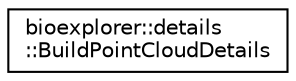 digraph "Graphical Class Hierarchy"
{
 // LATEX_PDF_SIZE
  edge [fontname="Helvetica",fontsize="10",labelfontname="Helvetica",labelfontsize="10"];
  node [fontname="Helvetica",fontsize="10",shape=record];
  rankdir="LR";
  Node0 [label="bioexplorer::details\l::BuildPointCloudDetails",height=0.2,width=0.4,color="black", fillcolor="white", style="filled",URL="$d5/dc6/structbioexplorer_1_1details_1_1BuildPointCloudDetails.html",tooltip="Structure defining how to build a point cloud from the scene."];
}
